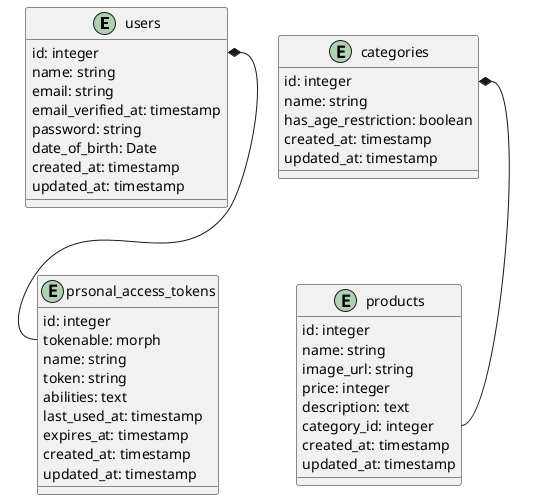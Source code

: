 @startuml

entity users {
    id: integer
    name: string
    email: string
    email_verified_at: timestamp
    password: string
    date_of_birth: Date
    created_at: timestamp
    updated_at: timestamp
}

entity prsonal_access_tokens {
    id: integer
    tokenable: morph
    name: string
    token: string
    abilities: text
    last_used_at: timestamp
    expires_at: timestamp
    created_at: timestamp
    updated_at: timestamp
}

entity categories {
    id: integer
    name: string
    has_age_restriction: boolean
    created_at: timestamp
    updated_at: timestamp
}

entity products {
    id: integer
    name: string
    image_url: string
    price: integer
    description: text
    category_id: integer
    created_at: timestamp
    updated_at: timestamp
}

categories::id *-- products::category_id
users::id *-- prsonal_access_tokens::tokenable

@enduml